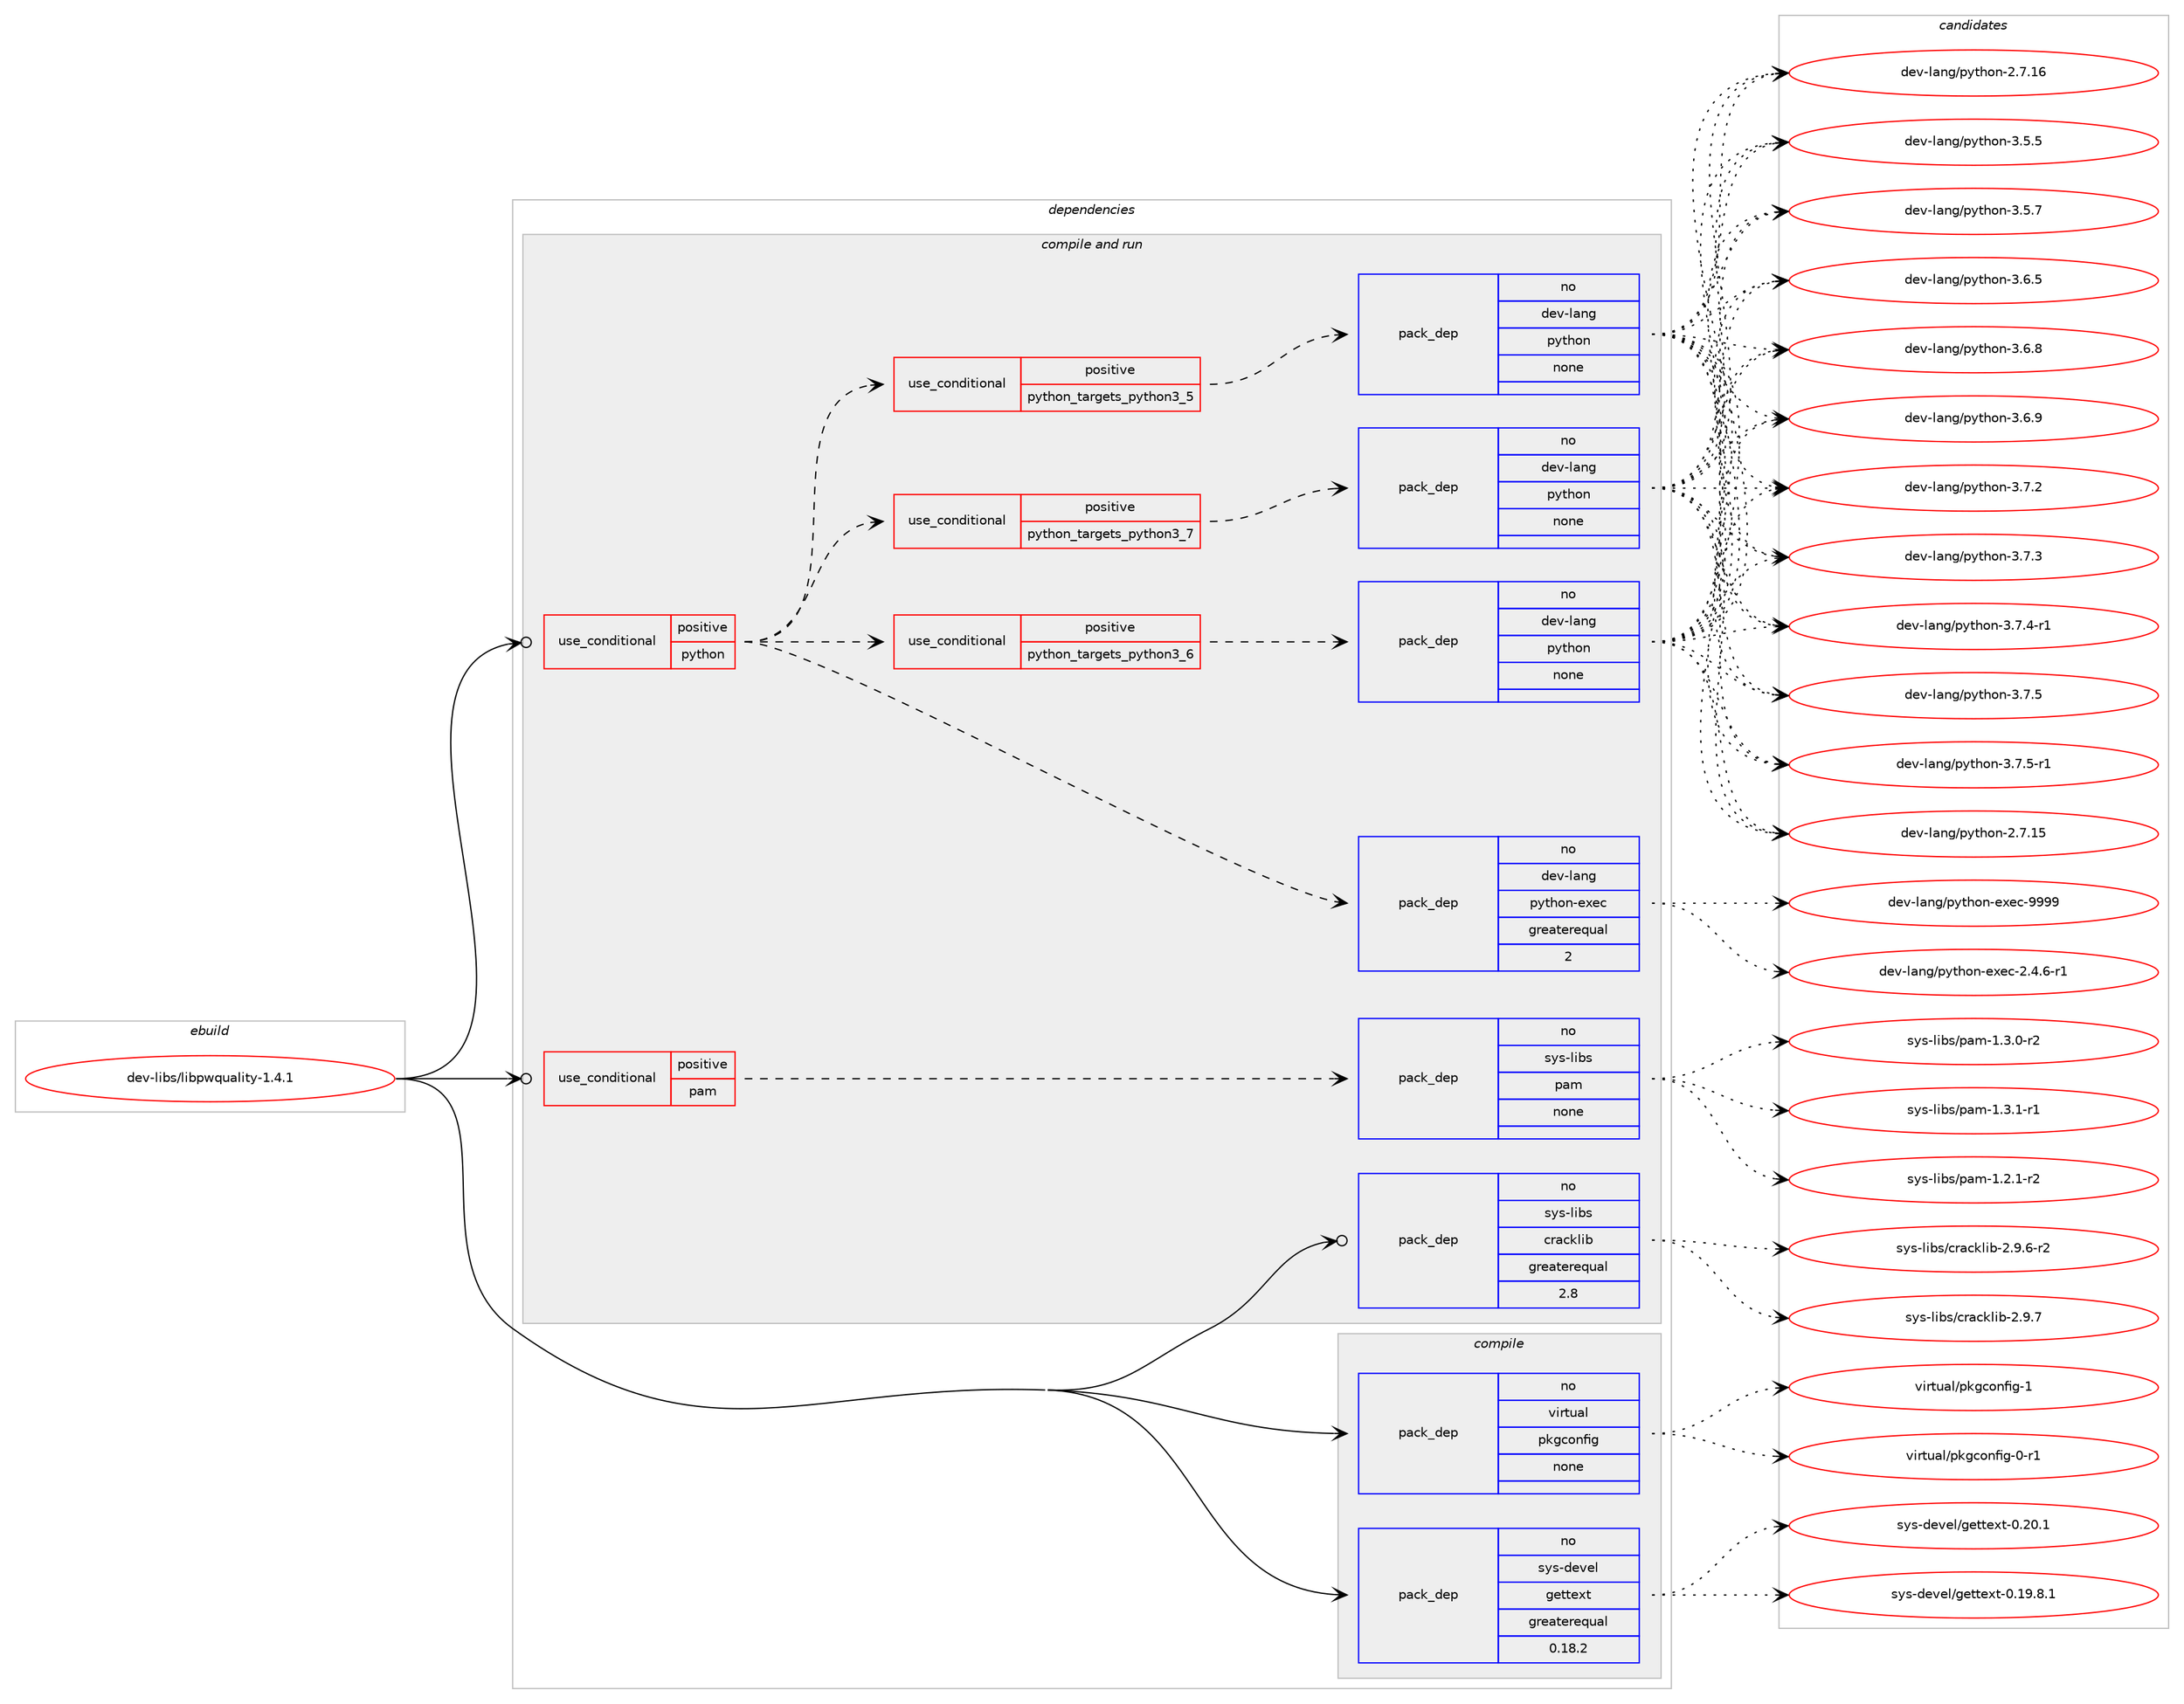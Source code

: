 digraph prolog {

# *************
# Graph options
# *************

newrank=true;
concentrate=true;
compound=true;
graph [rankdir=LR,fontname=Helvetica,fontsize=10,ranksep=1.5];#, ranksep=2.5, nodesep=0.2];
edge  [arrowhead=vee];
node  [fontname=Helvetica,fontsize=10];

# **********
# The ebuild
# **********

subgraph cluster_leftcol {
color=gray;
rank=same;
label=<<i>ebuild</i>>;
id [label="dev-libs/libpwquality-1.4.1", color=red, width=4, href="../dev-libs/libpwquality-1.4.1.svg"];
}

# ****************
# The dependencies
# ****************

subgraph cluster_midcol {
color=gray;
label=<<i>dependencies</i>>;
subgraph cluster_compile {
fillcolor="#eeeeee";
style=filled;
label=<<i>compile</i>>;
subgraph pack423280 {
dependency566793 [label=<<TABLE BORDER="0" CELLBORDER="1" CELLSPACING="0" CELLPADDING="4" WIDTH="220"><TR><TD ROWSPAN="6" CELLPADDING="30">pack_dep</TD></TR><TR><TD WIDTH="110">no</TD></TR><TR><TD>sys-devel</TD></TR><TR><TD>gettext</TD></TR><TR><TD>greaterequal</TD></TR><TR><TD>0.18.2</TD></TR></TABLE>>, shape=none, color=blue];
}
id:e -> dependency566793:w [weight=20,style="solid",arrowhead="vee"];
subgraph pack423281 {
dependency566794 [label=<<TABLE BORDER="0" CELLBORDER="1" CELLSPACING="0" CELLPADDING="4" WIDTH="220"><TR><TD ROWSPAN="6" CELLPADDING="30">pack_dep</TD></TR><TR><TD WIDTH="110">no</TD></TR><TR><TD>virtual</TD></TR><TR><TD>pkgconfig</TD></TR><TR><TD>none</TD></TR><TR><TD></TD></TR></TABLE>>, shape=none, color=blue];
}
id:e -> dependency566794:w [weight=20,style="solid",arrowhead="vee"];
}
subgraph cluster_compileandrun {
fillcolor="#eeeeee";
style=filled;
label=<<i>compile and run</i>>;
subgraph cond132000 {
dependency566795 [label=<<TABLE BORDER="0" CELLBORDER="1" CELLSPACING="0" CELLPADDING="4"><TR><TD ROWSPAN="3" CELLPADDING="10">use_conditional</TD></TR><TR><TD>positive</TD></TR><TR><TD>pam</TD></TR></TABLE>>, shape=none, color=red];
subgraph pack423282 {
dependency566796 [label=<<TABLE BORDER="0" CELLBORDER="1" CELLSPACING="0" CELLPADDING="4" WIDTH="220"><TR><TD ROWSPAN="6" CELLPADDING="30">pack_dep</TD></TR><TR><TD WIDTH="110">no</TD></TR><TR><TD>sys-libs</TD></TR><TR><TD>pam</TD></TR><TR><TD>none</TD></TR><TR><TD></TD></TR></TABLE>>, shape=none, color=blue];
}
dependency566795:e -> dependency566796:w [weight=20,style="dashed",arrowhead="vee"];
}
id:e -> dependency566795:w [weight=20,style="solid",arrowhead="odotvee"];
subgraph cond132001 {
dependency566797 [label=<<TABLE BORDER="0" CELLBORDER="1" CELLSPACING="0" CELLPADDING="4"><TR><TD ROWSPAN="3" CELLPADDING="10">use_conditional</TD></TR><TR><TD>positive</TD></TR><TR><TD>python</TD></TR></TABLE>>, shape=none, color=red];
subgraph cond132002 {
dependency566798 [label=<<TABLE BORDER="0" CELLBORDER="1" CELLSPACING="0" CELLPADDING="4"><TR><TD ROWSPAN="3" CELLPADDING="10">use_conditional</TD></TR><TR><TD>positive</TD></TR><TR><TD>python_targets_python3_5</TD></TR></TABLE>>, shape=none, color=red];
subgraph pack423283 {
dependency566799 [label=<<TABLE BORDER="0" CELLBORDER="1" CELLSPACING="0" CELLPADDING="4" WIDTH="220"><TR><TD ROWSPAN="6" CELLPADDING="30">pack_dep</TD></TR><TR><TD WIDTH="110">no</TD></TR><TR><TD>dev-lang</TD></TR><TR><TD>python</TD></TR><TR><TD>none</TD></TR><TR><TD></TD></TR></TABLE>>, shape=none, color=blue];
}
dependency566798:e -> dependency566799:w [weight=20,style="dashed",arrowhead="vee"];
}
dependency566797:e -> dependency566798:w [weight=20,style="dashed",arrowhead="vee"];
subgraph cond132003 {
dependency566800 [label=<<TABLE BORDER="0" CELLBORDER="1" CELLSPACING="0" CELLPADDING="4"><TR><TD ROWSPAN="3" CELLPADDING="10">use_conditional</TD></TR><TR><TD>positive</TD></TR><TR><TD>python_targets_python3_6</TD></TR></TABLE>>, shape=none, color=red];
subgraph pack423284 {
dependency566801 [label=<<TABLE BORDER="0" CELLBORDER="1" CELLSPACING="0" CELLPADDING="4" WIDTH="220"><TR><TD ROWSPAN="6" CELLPADDING="30">pack_dep</TD></TR><TR><TD WIDTH="110">no</TD></TR><TR><TD>dev-lang</TD></TR><TR><TD>python</TD></TR><TR><TD>none</TD></TR><TR><TD></TD></TR></TABLE>>, shape=none, color=blue];
}
dependency566800:e -> dependency566801:w [weight=20,style="dashed",arrowhead="vee"];
}
dependency566797:e -> dependency566800:w [weight=20,style="dashed",arrowhead="vee"];
subgraph cond132004 {
dependency566802 [label=<<TABLE BORDER="0" CELLBORDER="1" CELLSPACING="0" CELLPADDING="4"><TR><TD ROWSPAN="3" CELLPADDING="10">use_conditional</TD></TR><TR><TD>positive</TD></TR><TR><TD>python_targets_python3_7</TD></TR></TABLE>>, shape=none, color=red];
subgraph pack423285 {
dependency566803 [label=<<TABLE BORDER="0" CELLBORDER="1" CELLSPACING="0" CELLPADDING="4" WIDTH="220"><TR><TD ROWSPAN="6" CELLPADDING="30">pack_dep</TD></TR><TR><TD WIDTH="110">no</TD></TR><TR><TD>dev-lang</TD></TR><TR><TD>python</TD></TR><TR><TD>none</TD></TR><TR><TD></TD></TR></TABLE>>, shape=none, color=blue];
}
dependency566802:e -> dependency566803:w [weight=20,style="dashed",arrowhead="vee"];
}
dependency566797:e -> dependency566802:w [weight=20,style="dashed",arrowhead="vee"];
subgraph pack423286 {
dependency566804 [label=<<TABLE BORDER="0" CELLBORDER="1" CELLSPACING="0" CELLPADDING="4" WIDTH="220"><TR><TD ROWSPAN="6" CELLPADDING="30">pack_dep</TD></TR><TR><TD WIDTH="110">no</TD></TR><TR><TD>dev-lang</TD></TR><TR><TD>python-exec</TD></TR><TR><TD>greaterequal</TD></TR><TR><TD>2</TD></TR></TABLE>>, shape=none, color=blue];
}
dependency566797:e -> dependency566804:w [weight=20,style="dashed",arrowhead="vee"];
}
id:e -> dependency566797:w [weight=20,style="solid",arrowhead="odotvee"];
subgraph pack423287 {
dependency566805 [label=<<TABLE BORDER="0" CELLBORDER="1" CELLSPACING="0" CELLPADDING="4" WIDTH="220"><TR><TD ROWSPAN="6" CELLPADDING="30">pack_dep</TD></TR><TR><TD WIDTH="110">no</TD></TR><TR><TD>sys-libs</TD></TR><TR><TD>cracklib</TD></TR><TR><TD>greaterequal</TD></TR><TR><TD>2.8</TD></TR></TABLE>>, shape=none, color=blue];
}
id:e -> dependency566805:w [weight=20,style="solid",arrowhead="odotvee"];
}
subgraph cluster_run {
fillcolor="#eeeeee";
style=filled;
label=<<i>run</i>>;
}
}

# **************
# The candidates
# **************

subgraph cluster_choices {
rank=same;
color=gray;
label=<<i>candidates</i>>;

subgraph choice423280 {
color=black;
nodesep=1;
choice1151211154510010111810110847103101116116101120116454846495746564649 [label="sys-devel/gettext-0.19.8.1", color=red, width=4,href="../sys-devel/gettext-0.19.8.1.svg"];
choice115121115451001011181011084710310111611610112011645484650484649 [label="sys-devel/gettext-0.20.1", color=red, width=4,href="../sys-devel/gettext-0.20.1.svg"];
dependency566793:e -> choice1151211154510010111810110847103101116116101120116454846495746564649:w [style=dotted,weight="100"];
dependency566793:e -> choice115121115451001011181011084710310111611610112011645484650484649:w [style=dotted,weight="100"];
}
subgraph choice423281 {
color=black;
nodesep=1;
choice11810511411611797108471121071039911111010210510345484511449 [label="virtual/pkgconfig-0-r1", color=red, width=4,href="../virtual/pkgconfig-0-r1.svg"];
choice1181051141161179710847112107103991111101021051034549 [label="virtual/pkgconfig-1", color=red, width=4,href="../virtual/pkgconfig-1.svg"];
dependency566794:e -> choice11810511411611797108471121071039911111010210510345484511449:w [style=dotted,weight="100"];
dependency566794:e -> choice1181051141161179710847112107103991111101021051034549:w [style=dotted,weight="100"];
}
subgraph choice423282 {
color=black;
nodesep=1;
choice115121115451081059811547112971094549465046494511450 [label="sys-libs/pam-1.2.1-r2", color=red, width=4,href="../sys-libs/pam-1.2.1-r2.svg"];
choice115121115451081059811547112971094549465146484511450 [label="sys-libs/pam-1.3.0-r2", color=red, width=4,href="../sys-libs/pam-1.3.0-r2.svg"];
choice115121115451081059811547112971094549465146494511449 [label="sys-libs/pam-1.3.1-r1", color=red, width=4,href="../sys-libs/pam-1.3.1-r1.svg"];
dependency566796:e -> choice115121115451081059811547112971094549465046494511450:w [style=dotted,weight="100"];
dependency566796:e -> choice115121115451081059811547112971094549465146484511450:w [style=dotted,weight="100"];
dependency566796:e -> choice115121115451081059811547112971094549465146494511449:w [style=dotted,weight="100"];
}
subgraph choice423283 {
color=black;
nodesep=1;
choice10010111845108971101034711212111610411111045504655464953 [label="dev-lang/python-2.7.15", color=red, width=4,href="../dev-lang/python-2.7.15.svg"];
choice10010111845108971101034711212111610411111045504655464954 [label="dev-lang/python-2.7.16", color=red, width=4,href="../dev-lang/python-2.7.16.svg"];
choice100101118451089711010347112121116104111110455146534653 [label="dev-lang/python-3.5.5", color=red, width=4,href="../dev-lang/python-3.5.5.svg"];
choice100101118451089711010347112121116104111110455146534655 [label="dev-lang/python-3.5.7", color=red, width=4,href="../dev-lang/python-3.5.7.svg"];
choice100101118451089711010347112121116104111110455146544653 [label="dev-lang/python-3.6.5", color=red, width=4,href="../dev-lang/python-3.6.5.svg"];
choice100101118451089711010347112121116104111110455146544656 [label="dev-lang/python-3.6.8", color=red, width=4,href="../dev-lang/python-3.6.8.svg"];
choice100101118451089711010347112121116104111110455146544657 [label="dev-lang/python-3.6.9", color=red, width=4,href="../dev-lang/python-3.6.9.svg"];
choice100101118451089711010347112121116104111110455146554650 [label="dev-lang/python-3.7.2", color=red, width=4,href="../dev-lang/python-3.7.2.svg"];
choice100101118451089711010347112121116104111110455146554651 [label="dev-lang/python-3.7.3", color=red, width=4,href="../dev-lang/python-3.7.3.svg"];
choice1001011184510897110103471121211161041111104551465546524511449 [label="dev-lang/python-3.7.4-r1", color=red, width=4,href="../dev-lang/python-3.7.4-r1.svg"];
choice100101118451089711010347112121116104111110455146554653 [label="dev-lang/python-3.7.5", color=red, width=4,href="../dev-lang/python-3.7.5.svg"];
choice1001011184510897110103471121211161041111104551465546534511449 [label="dev-lang/python-3.7.5-r1", color=red, width=4,href="../dev-lang/python-3.7.5-r1.svg"];
dependency566799:e -> choice10010111845108971101034711212111610411111045504655464953:w [style=dotted,weight="100"];
dependency566799:e -> choice10010111845108971101034711212111610411111045504655464954:w [style=dotted,weight="100"];
dependency566799:e -> choice100101118451089711010347112121116104111110455146534653:w [style=dotted,weight="100"];
dependency566799:e -> choice100101118451089711010347112121116104111110455146534655:w [style=dotted,weight="100"];
dependency566799:e -> choice100101118451089711010347112121116104111110455146544653:w [style=dotted,weight="100"];
dependency566799:e -> choice100101118451089711010347112121116104111110455146544656:w [style=dotted,weight="100"];
dependency566799:e -> choice100101118451089711010347112121116104111110455146544657:w [style=dotted,weight="100"];
dependency566799:e -> choice100101118451089711010347112121116104111110455146554650:w [style=dotted,weight="100"];
dependency566799:e -> choice100101118451089711010347112121116104111110455146554651:w [style=dotted,weight="100"];
dependency566799:e -> choice1001011184510897110103471121211161041111104551465546524511449:w [style=dotted,weight="100"];
dependency566799:e -> choice100101118451089711010347112121116104111110455146554653:w [style=dotted,weight="100"];
dependency566799:e -> choice1001011184510897110103471121211161041111104551465546534511449:w [style=dotted,weight="100"];
}
subgraph choice423284 {
color=black;
nodesep=1;
choice10010111845108971101034711212111610411111045504655464953 [label="dev-lang/python-2.7.15", color=red, width=4,href="../dev-lang/python-2.7.15.svg"];
choice10010111845108971101034711212111610411111045504655464954 [label="dev-lang/python-2.7.16", color=red, width=4,href="../dev-lang/python-2.7.16.svg"];
choice100101118451089711010347112121116104111110455146534653 [label="dev-lang/python-3.5.5", color=red, width=4,href="../dev-lang/python-3.5.5.svg"];
choice100101118451089711010347112121116104111110455146534655 [label="dev-lang/python-3.5.7", color=red, width=4,href="../dev-lang/python-3.5.7.svg"];
choice100101118451089711010347112121116104111110455146544653 [label="dev-lang/python-3.6.5", color=red, width=4,href="../dev-lang/python-3.6.5.svg"];
choice100101118451089711010347112121116104111110455146544656 [label="dev-lang/python-3.6.8", color=red, width=4,href="../dev-lang/python-3.6.8.svg"];
choice100101118451089711010347112121116104111110455146544657 [label="dev-lang/python-3.6.9", color=red, width=4,href="../dev-lang/python-3.6.9.svg"];
choice100101118451089711010347112121116104111110455146554650 [label="dev-lang/python-3.7.2", color=red, width=4,href="../dev-lang/python-3.7.2.svg"];
choice100101118451089711010347112121116104111110455146554651 [label="dev-lang/python-3.7.3", color=red, width=4,href="../dev-lang/python-3.7.3.svg"];
choice1001011184510897110103471121211161041111104551465546524511449 [label="dev-lang/python-3.7.4-r1", color=red, width=4,href="../dev-lang/python-3.7.4-r1.svg"];
choice100101118451089711010347112121116104111110455146554653 [label="dev-lang/python-3.7.5", color=red, width=4,href="../dev-lang/python-3.7.5.svg"];
choice1001011184510897110103471121211161041111104551465546534511449 [label="dev-lang/python-3.7.5-r1", color=red, width=4,href="../dev-lang/python-3.7.5-r1.svg"];
dependency566801:e -> choice10010111845108971101034711212111610411111045504655464953:w [style=dotted,weight="100"];
dependency566801:e -> choice10010111845108971101034711212111610411111045504655464954:w [style=dotted,weight="100"];
dependency566801:e -> choice100101118451089711010347112121116104111110455146534653:w [style=dotted,weight="100"];
dependency566801:e -> choice100101118451089711010347112121116104111110455146534655:w [style=dotted,weight="100"];
dependency566801:e -> choice100101118451089711010347112121116104111110455146544653:w [style=dotted,weight="100"];
dependency566801:e -> choice100101118451089711010347112121116104111110455146544656:w [style=dotted,weight="100"];
dependency566801:e -> choice100101118451089711010347112121116104111110455146544657:w [style=dotted,weight="100"];
dependency566801:e -> choice100101118451089711010347112121116104111110455146554650:w [style=dotted,weight="100"];
dependency566801:e -> choice100101118451089711010347112121116104111110455146554651:w [style=dotted,weight="100"];
dependency566801:e -> choice1001011184510897110103471121211161041111104551465546524511449:w [style=dotted,weight="100"];
dependency566801:e -> choice100101118451089711010347112121116104111110455146554653:w [style=dotted,weight="100"];
dependency566801:e -> choice1001011184510897110103471121211161041111104551465546534511449:w [style=dotted,weight="100"];
}
subgraph choice423285 {
color=black;
nodesep=1;
choice10010111845108971101034711212111610411111045504655464953 [label="dev-lang/python-2.7.15", color=red, width=4,href="../dev-lang/python-2.7.15.svg"];
choice10010111845108971101034711212111610411111045504655464954 [label="dev-lang/python-2.7.16", color=red, width=4,href="../dev-lang/python-2.7.16.svg"];
choice100101118451089711010347112121116104111110455146534653 [label="dev-lang/python-3.5.5", color=red, width=4,href="../dev-lang/python-3.5.5.svg"];
choice100101118451089711010347112121116104111110455146534655 [label="dev-lang/python-3.5.7", color=red, width=4,href="../dev-lang/python-3.5.7.svg"];
choice100101118451089711010347112121116104111110455146544653 [label="dev-lang/python-3.6.5", color=red, width=4,href="../dev-lang/python-3.6.5.svg"];
choice100101118451089711010347112121116104111110455146544656 [label="dev-lang/python-3.6.8", color=red, width=4,href="../dev-lang/python-3.6.8.svg"];
choice100101118451089711010347112121116104111110455146544657 [label="dev-lang/python-3.6.9", color=red, width=4,href="../dev-lang/python-3.6.9.svg"];
choice100101118451089711010347112121116104111110455146554650 [label="dev-lang/python-3.7.2", color=red, width=4,href="../dev-lang/python-3.7.2.svg"];
choice100101118451089711010347112121116104111110455146554651 [label="dev-lang/python-3.7.3", color=red, width=4,href="../dev-lang/python-3.7.3.svg"];
choice1001011184510897110103471121211161041111104551465546524511449 [label="dev-lang/python-3.7.4-r1", color=red, width=4,href="../dev-lang/python-3.7.4-r1.svg"];
choice100101118451089711010347112121116104111110455146554653 [label="dev-lang/python-3.7.5", color=red, width=4,href="../dev-lang/python-3.7.5.svg"];
choice1001011184510897110103471121211161041111104551465546534511449 [label="dev-lang/python-3.7.5-r1", color=red, width=4,href="../dev-lang/python-3.7.5-r1.svg"];
dependency566803:e -> choice10010111845108971101034711212111610411111045504655464953:w [style=dotted,weight="100"];
dependency566803:e -> choice10010111845108971101034711212111610411111045504655464954:w [style=dotted,weight="100"];
dependency566803:e -> choice100101118451089711010347112121116104111110455146534653:w [style=dotted,weight="100"];
dependency566803:e -> choice100101118451089711010347112121116104111110455146534655:w [style=dotted,weight="100"];
dependency566803:e -> choice100101118451089711010347112121116104111110455146544653:w [style=dotted,weight="100"];
dependency566803:e -> choice100101118451089711010347112121116104111110455146544656:w [style=dotted,weight="100"];
dependency566803:e -> choice100101118451089711010347112121116104111110455146544657:w [style=dotted,weight="100"];
dependency566803:e -> choice100101118451089711010347112121116104111110455146554650:w [style=dotted,weight="100"];
dependency566803:e -> choice100101118451089711010347112121116104111110455146554651:w [style=dotted,weight="100"];
dependency566803:e -> choice1001011184510897110103471121211161041111104551465546524511449:w [style=dotted,weight="100"];
dependency566803:e -> choice100101118451089711010347112121116104111110455146554653:w [style=dotted,weight="100"];
dependency566803:e -> choice1001011184510897110103471121211161041111104551465546534511449:w [style=dotted,weight="100"];
}
subgraph choice423286 {
color=black;
nodesep=1;
choice10010111845108971101034711212111610411111045101120101994550465246544511449 [label="dev-lang/python-exec-2.4.6-r1", color=red, width=4,href="../dev-lang/python-exec-2.4.6-r1.svg"];
choice10010111845108971101034711212111610411111045101120101994557575757 [label="dev-lang/python-exec-9999", color=red, width=4,href="../dev-lang/python-exec-9999.svg"];
dependency566804:e -> choice10010111845108971101034711212111610411111045101120101994550465246544511449:w [style=dotted,weight="100"];
dependency566804:e -> choice10010111845108971101034711212111610411111045101120101994557575757:w [style=dotted,weight="100"];
}
subgraph choice423287 {
color=black;
nodesep=1;
choice115121115451081059811547991149799107108105984550465746544511450 [label="sys-libs/cracklib-2.9.6-r2", color=red, width=4,href="../sys-libs/cracklib-2.9.6-r2.svg"];
choice11512111545108105981154799114979910710810598455046574655 [label="sys-libs/cracklib-2.9.7", color=red, width=4,href="../sys-libs/cracklib-2.9.7.svg"];
dependency566805:e -> choice115121115451081059811547991149799107108105984550465746544511450:w [style=dotted,weight="100"];
dependency566805:e -> choice11512111545108105981154799114979910710810598455046574655:w [style=dotted,weight="100"];
}
}

}
